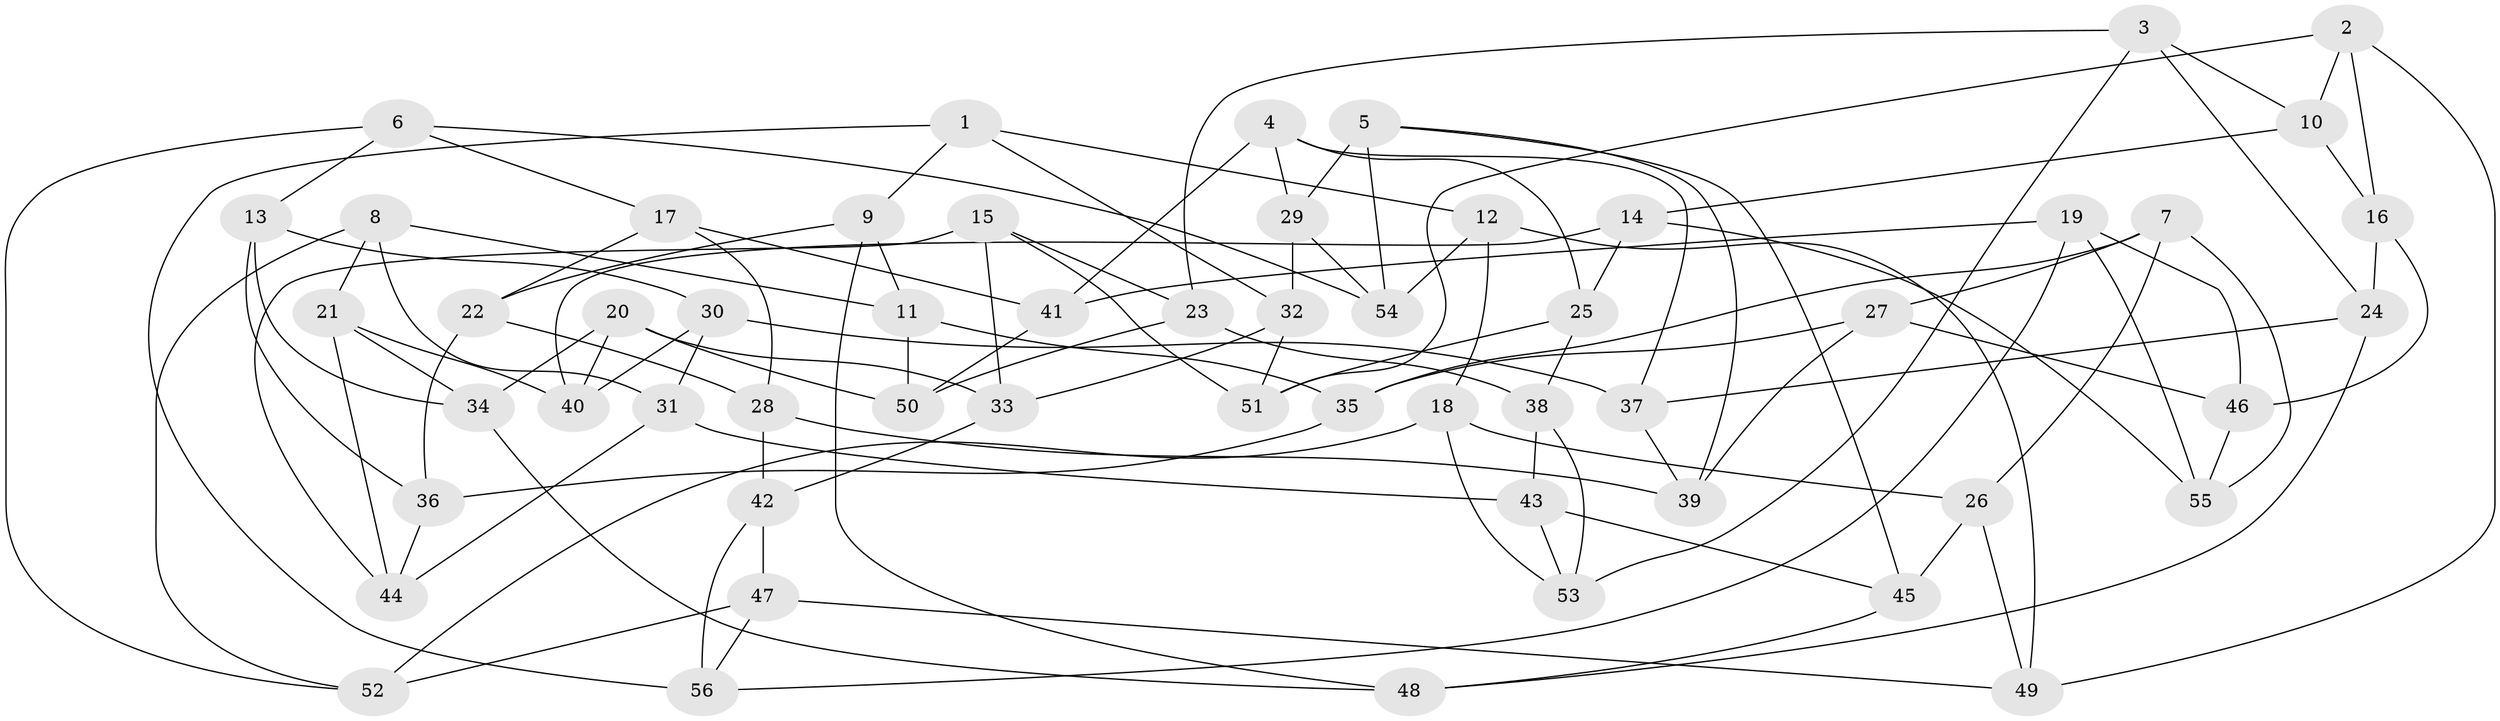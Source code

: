// coarse degree distribution, {6: 0.4411764705882353, 4: 0.3235294117647059, 3: 0.029411764705882353, 5: 0.20588235294117646}
// Generated by graph-tools (version 1.1) at 2025/52/02/27/25 19:52:34]
// undirected, 56 vertices, 112 edges
graph export_dot {
graph [start="1"]
  node [color=gray90,style=filled];
  1;
  2;
  3;
  4;
  5;
  6;
  7;
  8;
  9;
  10;
  11;
  12;
  13;
  14;
  15;
  16;
  17;
  18;
  19;
  20;
  21;
  22;
  23;
  24;
  25;
  26;
  27;
  28;
  29;
  30;
  31;
  32;
  33;
  34;
  35;
  36;
  37;
  38;
  39;
  40;
  41;
  42;
  43;
  44;
  45;
  46;
  47;
  48;
  49;
  50;
  51;
  52;
  53;
  54;
  55;
  56;
  1 -- 12;
  1 -- 9;
  1 -- 32;
  1 -- 56;
  2 -- 16;
  2 -- 51;
  2 -- 10;
  2 -- 49;
  3 -- 23;
  3 -- 10;
  3 -- 24;
  3 -- 53;
  4 -- 25;
  4 -- 41;
  4 -- 37;
  4 -- 29;
  5 -- 39;
  5 -- 29;
  5 -- 45;
  5 -- 54;
  6 -- 54;
  6 -- 52;
  6 -- 13;
  6 -- 17;
  7 -- 27;
  7 -- 26;
  7 -- 55;
  7 -- 35;
  8 -- 21;
  8 -- 52;
  8 -- 31;
  8 -- 11;
  9 -- 22;
  9 -- 11;
  9 -- 48;
  10 -- 16;
  10 -- 14;
  11 -- 35;
  11 -- 50;
  12 -- 54;
  12 -- 49;
  12 -- 18;
  13 -- 30;
  13 -- 36;
  13 -- 34;
  14 -- 40;
  14 -- 55;
  14 -- 25;
  15 -- 33;
  15 -- 44;
  15 -- 23;
  15 -- 51;
  16 -- 24;
  16 -- 46;
  17 -- 22;
  17 -- 41;
  17 -- 28;
  18 -- 52;
  18 -- 26;
  18 -- 53;
  19 -- 46;
  19 -- 41;
  19 -- 55;
  19 -- 56;
  20 -- 40;
  20 -- 33;
  20 -- 34;
  20 -- 50;
  21 -- 40;
  21 -- 44;
  21 -- 34;
  22 -- 36;
  22 -- 28;
  23 -- 50;
  23 -- 38;
  24 -- 48;
  24 -- 37;
  25 -- 38;
  25 -- 51;
  26 -- 45;
  26 -- 49;
  27 -- 35;
  27 -- 39;
  27 -- 46;
  28 -- 42;
  28 -- 39;
  29 -- 54;
  29 -- 32;
  30 -- 37;
  30 -- 40;
  30 -- 31;
  31 -- 43;
  31 -- 44;
  32 -- 33;
  32 -- 51;
  33 -- 42;
  34 -- 48;
  35 -- 36;
  36 -- 44;
  37 -- 39;
  38 -- 43;
  38 -- 53;
  41 -- 50;
  42 -- 56;
  42 -- 47;
  43 -- 53;
  43 -- 45;
  45 -- 48;
  46 -- 55;
  47 -- 56;
  47 -- 52;
  47 -- 49;
}
